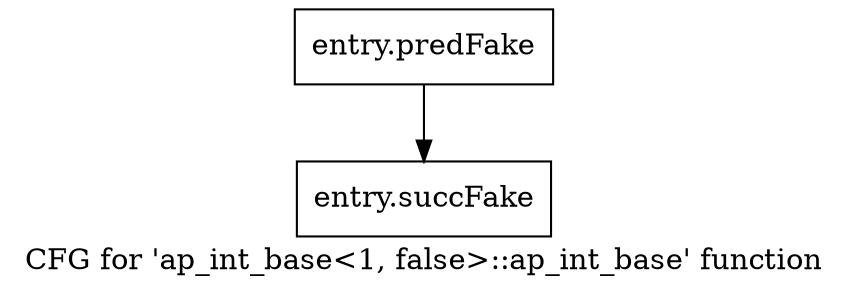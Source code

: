digraph "CFG for 'ap_int_base\<1, false\>::ap_int_base' function" {
	label="CFG for 'ap_int_base\<1, false\>::ap_int_base' function";

	Node0x55bb7c0 [shape=record,filename="",linenumber="",label="{entry.predFake}"];
	Node0x55bb7c0 -> Node0x54cc730[ callList="" memoryops="" filename="/home/omerfaruk/tools/Xilinx/Vitis_HLS/2023.2/include/etc/ap_int_base.h" execusionnum="4"];
	Node0x54cc730 [shape=record,filename="/home/omerfaruk/tools/Xilinx/Vitis_HLS/2023.2/include/etc/ap_int_base.h",linenumber="175",label="{entry.succFake}"];
}
